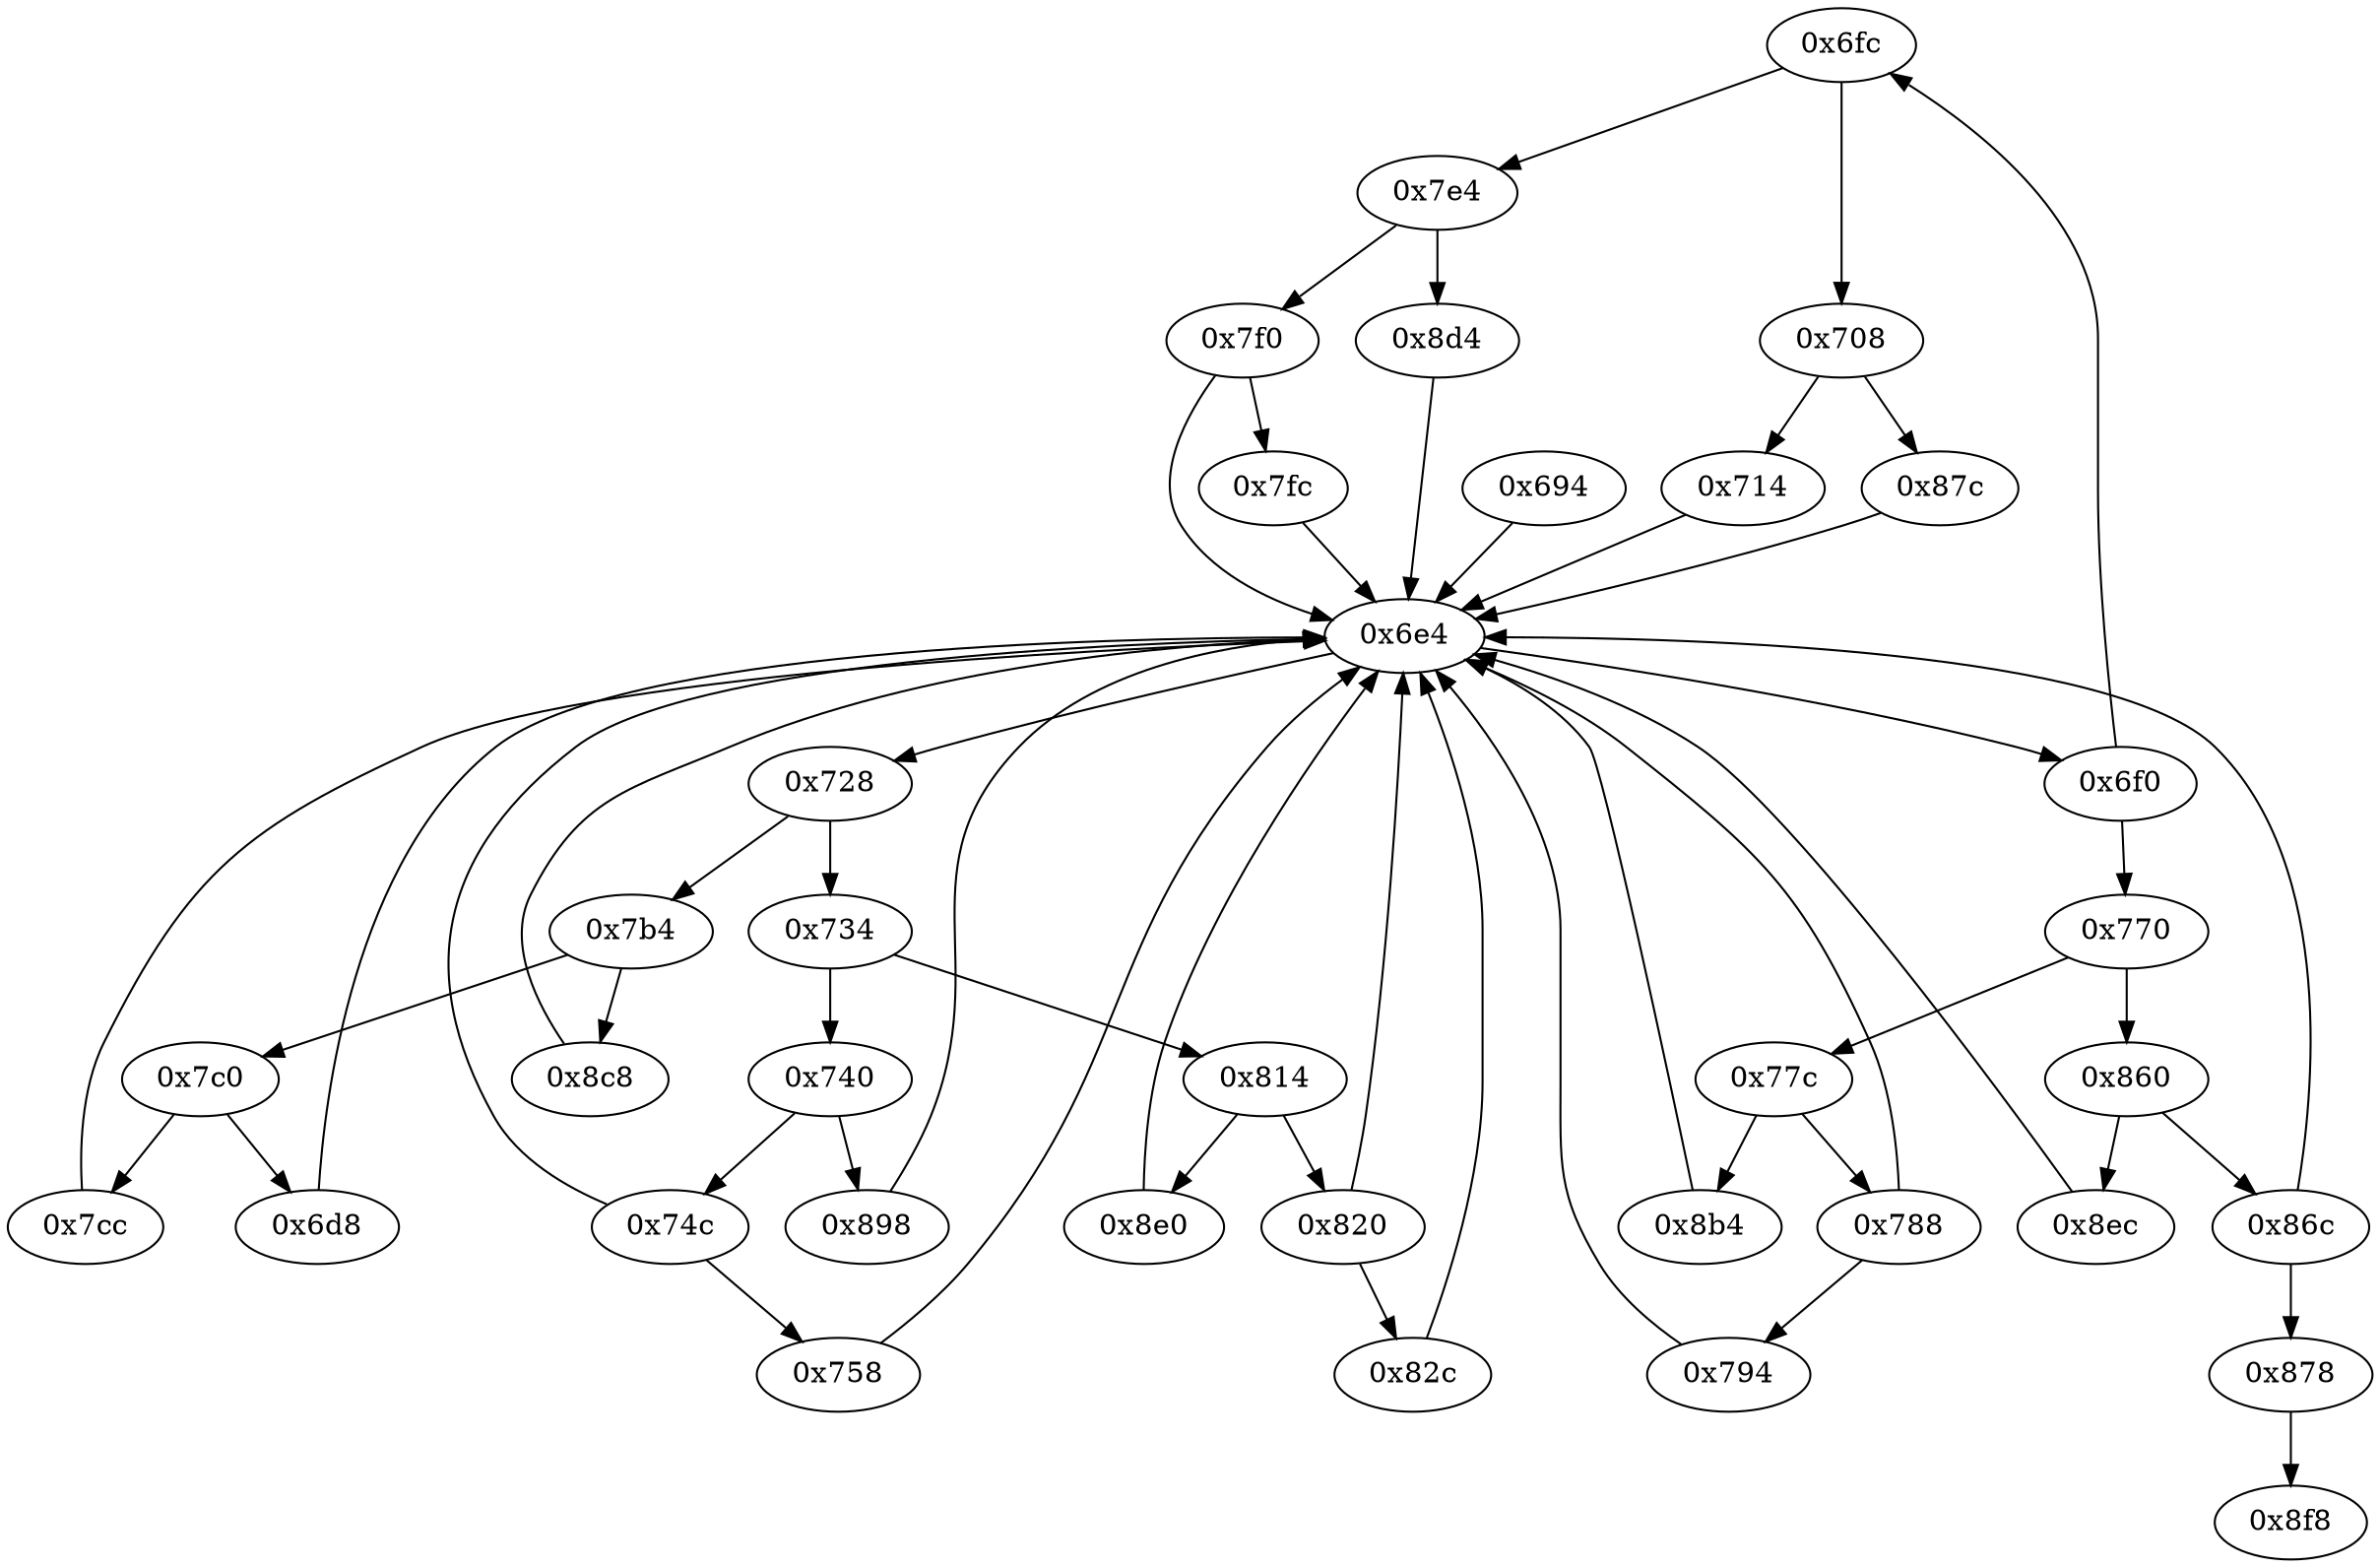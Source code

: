 strict digraph "" {
	"0x6fc"	 [opcode="[u'ldr', u'cmp', u'b']"];
	"0x7e4"	 [opcode="[u'ldr', u'cmp', u'b']"];
	"0x6fc" -> "0x7e4";
	"0x708"	 [opcode="[u'ldr', u'cmp', u'b']"];
	"0x6fc" -> "0x708";
	"0x87c"	 [opcode="[u'ldr', u'cmp', u'mov', u'mov', u'strb', u'ldr', u'b']"];
	"0x6e4"	 [opcode="[u'ldr', u'cmp', u'b']"];
	"0x87c" -> "0x6e4";
	"0x7fc"	 [opcode="[u'ldr', u'add', u'mov', u'bl', u'ldr', u'b']"];
	"0x7fc" -> "0x6e4";
	"0x8ec"	 [opcode="[u'mov', u'mov', u'b']"];
	"0x8ec" -> "0x6e4";
	"0x8b4"	 [opcode="[u'ldr', u'add', u'str', u'ldr', u'b']"];
	"0x8b4" -> "0x6e4";
	"0x788"	 [opcode="[u'ldr', u'cmp', u'b']"];
	"0x788" -> "0x6e4";
	"0x794"	 [opcode="[u'str', u'ldr', u'ldr', u'ldr', u'ldr', u'cmp', u'mov', u'b']"];
	"0x788" -> "0x794";
	"0x8f8"	 [opcode="[u'ldr', u'ldr', u'ldr', u'ldr', u'sub', u'mov', u'sub', u'pop']"];
	"0x860"	 [opcode="[u'ldr', u'cmp', u'b']"];
	"0x860" -> "0x8ec";
	"0x86c"	 [opcode="[u'ldr', u'cmp', u'b']"];
	"0x860" -> "0x86c";
	"0x6f0"	 [opcode="[u'ldr', u'cmp', u'b']"];
	"0x6e4" -> "0x6f0";
	"0x728"	 [opcode="[u'ldr', u'cmp', u'b']"];
	"0x6e4" -> "0x728";
	"0x8d4"	 [opcode="[u'str', u'ldr', u'b']"];
	"0x8d4" -> "0x6e4";
	"0x7c0"	 [opcode="[u'ldr', u'cmp', u'b']"];
	"0x7cc"	 [opcode="[u'ldr', u'ldr', u'ldrb', u'strb', u'ldr', u'b']"];
	"0x7c0" -> "0x7cc";
	"0x6d8"	 [opcode="[u'ldr', u'cmp', u'ldr']"];
	"0x7c0" -> "0x6d8";
	"0x820"	 [opcode="[u'ldr', u'cmp', u'b']"];
	"0x820" -> "0x6e4";
	"0x82c"	 [opcode="[u'bl', u'str', u'ldr', u'ldr', u'smull', u'asr', u'add', u'mov', u'mul', u'sub', u'str', u'ldr', u'b']"];
	"0x820" -> "0x82c";
	"0x714"	 [opcode="[u'ldr', u'cmp', u'ldr', u'mov', u'b']"];
	"0x714" -> "0x6e4";
	"0x7e4" -> "0x8d4";
	"0x7f0"	 [opcode="[u'ldr', u'cmp', u'b']"];
	"0x7e4" -> "0x7f0";
	"0x734"	 [opcode="[u'ldr', u'cmp', u'b']"];
	"0x814"	 [opcode="[u'ldr', u'cmp', u'b']"];
	"0x734" -> "0x814";
	"0x740"	 [opcode="[u'ldr', u'cmp', u'b']"];
	"0x734" -> "0x740";
	"0x74c"	 [opcode="[u'ldr', u'cmp', u'b']"];
	"0x74c" -> "0x6e4";
	"0x758"	 [opcode="[u'ldrb', u'ldr', u'ldr', u'cmp', u'mov', u'b']"];
	"0x74c" -> "0x758";
	"0x758" -> "0x6e4";
	"0x770"	 [opcode="[u'ldr', u'cmp', u'b']"];
	"0x770" -> "0x860";
	"0x77c"	 [opcode="[u'ldr', u'cmp', u'b']"];
	"0x770" -> "0x77c";
	"0x86c" -> "0x6e4";
	"0x878"	 [opcode="[u'b']"];
	"0x86c" -> "0x878";
	"0x694"	 [opcode="[u'push', u'add', u'sub', u'str', u'ldr', u'add', u'ldr', u'ldr', u'add', u'ldr', u'ldr', u'add', u'str', u'ldr', u'ldr', u'ldr', \
u'b']"];
	"0x694" -> "0x6e4";
	"0x7cc" -> "0x6e4";
	"0x794" -> "0x6e4";
	"0x6f0" -> "0x6fc";
	"0x6f0" -> "0x770";
	"0x7f0" -> "0x7fc";
	"0x7f0" -> "0x6e4";
	"0x898"	 [opcode="[u'ldrb', u'str', u'mov', u'ldr', u'bl', u'ldr', u'b']"];
	"0x898" -> "0x6e4";
	"0x6d8" -> "0x6e4";
	"0x878" -> "0x8f8";
	"0x8e0"	 [opcode="[u'mov', u'mov', u'b']"];
	"0x8e0" -> "0x6e4";
	"0x7b4"	 [opcode="[u'ldr', u'cmp', u'b']"];
	"0x7b4" -> "0x7c0";
	"0x8c8"	 [opcode="[u'mov', u'mov', u'b']"];
	"0x7b4" -> "0x8c8";
	"0x728" -> "0x734";
	"0x728" -> "0x7b4";
	"0x814" -> "0x820";
	"0x814" -> "0x8e0";
	"0x77c" -> "0x8b4";
	"0x77c" -> "0x788";
	"0x708" -> "0x87c";
	"0x708" -> "0x714";
	"0x82c" -> "0x6e4";
	"0x8c8" -> "0x6e4";
	"0x740" -> "0x74c";
	"0x740" -> "0x898";
}
